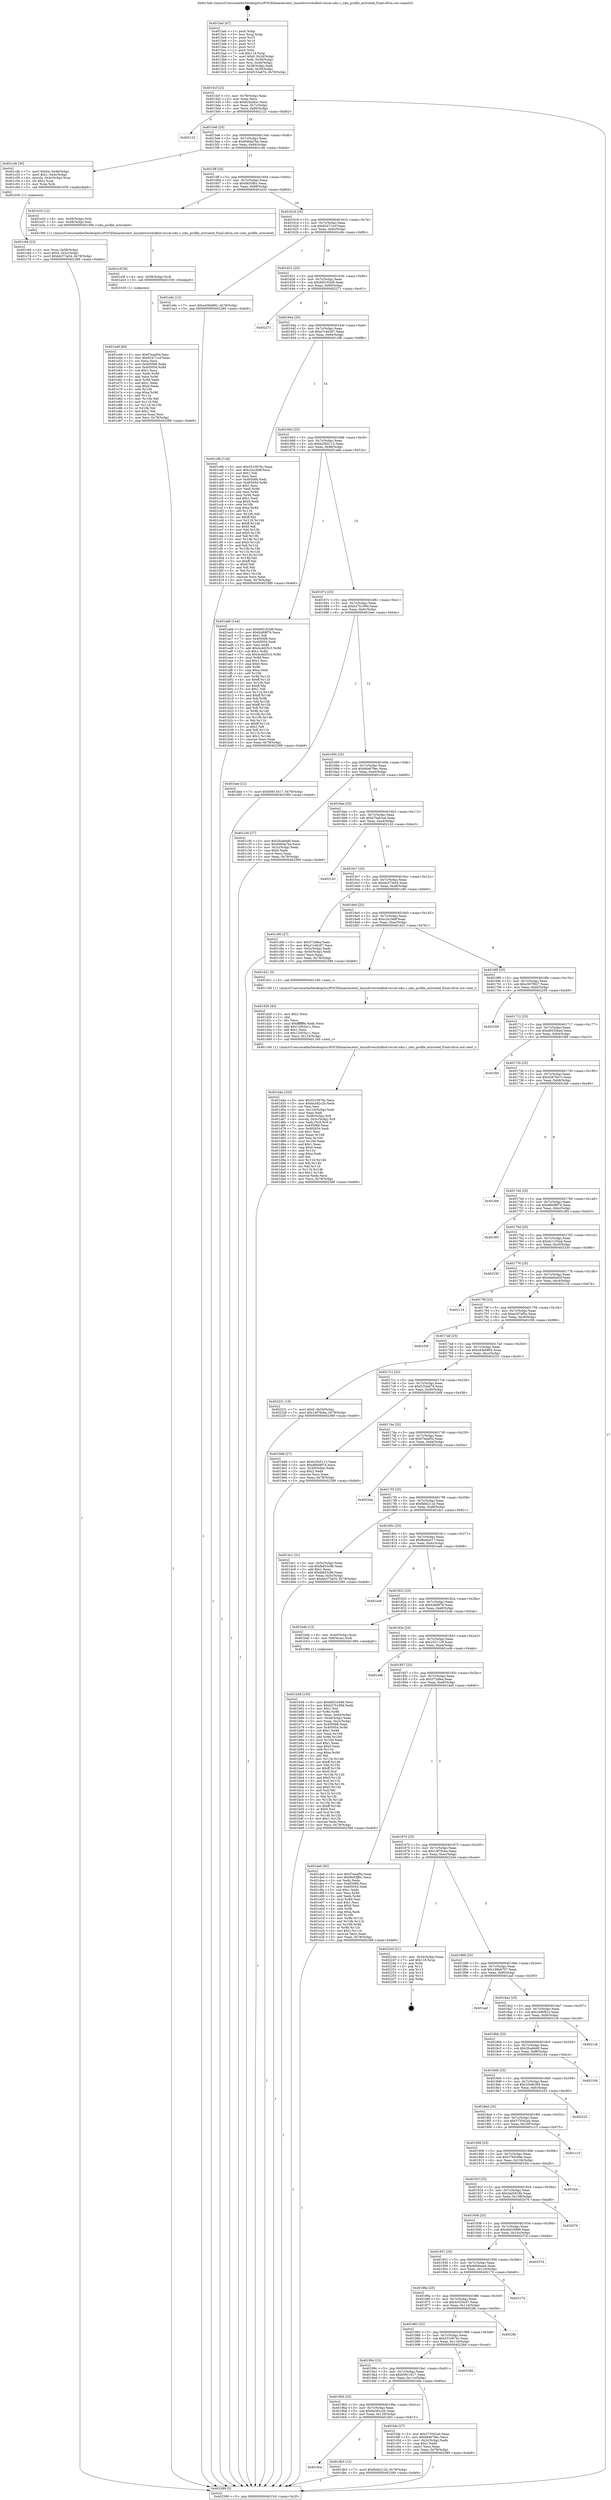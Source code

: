 digraph "0x4015a0" {
  label = "0x4015a0 (/mnt/c/Users/mathe/Desktop/tcc/POCII/binaries/extr_linuxdrivershidhid-roccat-isku.c_isku_profile_activated_Final-ollvm.out::main(0))"
  labelloc = "t"
  node[shape=record]

  Entry [label="",width=0.3,height=0.3,shape=circle,fillcolor=black,style=filled]
  "0x4015cf" [label="{
     0x4015cf [23]\l
     | [instrs]\l
     &nbsp;&nbsp;0x4015cf \<+3\>: mov -0x78(%rbp),%eax\l
     &nbsp;&nbsp;0x4015d2 \<+2\>: mov %eax,%ecx\l
     &nbsp;&nbsp;0x4015d4 \<+6\>: sub $0x81fa26ac,%ecx\l
     &nbsp;&nbsp;0x4015da \<+3\>: mov %eax,-0x7c(%rbp)\l
     &nbsp;&nbsp;0x4015dd \<+3\>: mov %ecx,-0x80(%rbp)\l
     &nbsp;&nbsp;0x4015e0 \<+6\>: je 0000000000402122 \<main+0xb82\>\l
  }"]
  "0x402122" [label="{
     0x402122\l
  }", style=dashed]
  "0x4015e6" [label="{
     0x4015e6 [25]\l
     | [instrs]\l
     &nbsp;&nbsp;0x4015e6 \<+5\>: jmp 00000000004015eb \<main+0x4b\>\l
     &nbsp;&nbsp;0x4015eb \<+3\>: mov -0x7c(%rbp),%eax\l
     &nbsp;&nbsp;0x4015ee \<+5\>: sub $0x846da7be,%eax\l
     &nbsp;&nbsp;0x4015f3 \<+6\>: mov %eax,-0x84(%rbp)\l
     &nbsp;&nbsp;0x4015f9 \<+6\>: je 0000000000401c4b \<main+0x6ab\>\l
  }"]
  Exit [label="",width=0.3,height=0.3,shape=circle,fillcolor=black,style=filled,peripheries=2]
  "0x401c4b" [label="{
     0x401c4b [30]\l
     | [instrs]\l
     &nbsp;&nbsp;0x401c4b \<+7\>: movl $0x64,-0x48(%rbp)\l
     &nbsp;&nbsp;0x401c52 \<+7\>: movl $0x1,-0x4c(%rbp)\l
     &nbsp;&nbsp;0x401c59 \<+4\>: movslq -0x4c(%rbp),%rax\l
     &nbsp;&nbsp;0x401c5d \<+4\>: shl $0x2,%rax\l
     &nbsp;&nbsp;0x401c61 \<+3\>: mov %rax,%rdi\l
     &nbsp;&nbsp;0x401c64 \<+5\>: call 0000000000401050 \<malloc@plt\>\l
     | [calls]\l
     &nbsp;&nbsp;0x401050 \{1\} (unknown)\l
  }"]
  "0x4015ff" [label="{
     0x4015ff [25]\l
     | [instrs]\l
     &nbsp;&nbsp;0x4015ff \<+5\>: jmp 0000000000401604 \<main+0x64\>\l
     &nbsp;&nbsp;0x401604 \<+3\>: mov -0x7c(%rbp),%eax\l
     &nbsp;&nbsp;0x401607 \<+5\>: sub $0x8b55ffcc,%eax\l
     &nbsp;&nbsp;0x40160c \<+6\>: mov %eax,-0x88(%rbp)\l
     &nbsp;&nbsp;0x401612 \<+6\>: je 0000000000401e33 \<main+0x893\>\l
  }"]
  "0x401e48" [label="{
     0x401e48 [84]\l
     | [instrs]\l
     &nbsp;&nbsp;0x401e48 \<+5\>: mov $0xf7eeaf54,%esi\l
     &nbsp;&nbsp;0x401e4d \<+5\>: mov $0x92471ccf,%eax\l
     &nbsp;&nbsp;0x401e52 \<+2\>: xor %ecx,%ecx\l
     &nbsp;&nbsp;0x401e54 \<+7\>: mov 0x405068,%edx\l
     &nbsp;&nbsp;0x401e5b \<+8\>: mov 0x405054,%r8d\l
     &nbsp;&nbsp;0x401e63 \<+3\>: sub $0x1,%ecx\l
     &nbsp;&nbsp;0x401e66 \<+3\>: mov %edx,%r9d\l
     &nbsp;&nbsp;0x401e69 \<+3\>: add %ecx,%r9d\l
     &nbsp;&nbsp;0x401e6c \<+4\>: imul %r9d,%edx\l
     &nbsp;&nbsp;0x401e70 \<+3\>: and $0x1,%edx\l
     &nbsp;&nbsp;0x401e73 \<+3\>: cmp $0x0,%edx\l
     &nbsp;&nbsp;0x401e76 \<+4\>: sete %r10b\l
     &nbsp;&nbsp;0x401e7a \<+4\>: cmp $0xa,%r8d\l
     &nbsp;&nbsp;0x401e7e \<+4\>: setl %r11b\l
     &nbsp;&nbsp;0x401e82 \<+3\>: mov %r10b,%bl\l
     &nbsp;&nbsp;0x401e85 \<+3\>: and %r11b,%bl\l
     &nbsp;&nbsp;0x401e88 \<+3\>: xor %r11b,%r10b\l
     &nbsp;&nbsp;0x401e8b \<+3\>: or %r10b,%bl\l
     &nbsp;&nbsp;0x401e8e \<+3\>: test $0x1,%bl\l
     &nbsp;&nbsp;0x401e91 \<+3\>: cmovne %eax,%esi\l
     &nbsp;&nbsp;0x401e94 \<+3\>: mov %esi,-0x78(%rbp)\l
     &nbsp;&nbsp;0x401e97 \<+5\>: jmp 0000000000402389 \<main+0xde9\>\l
  }"]
  "0x401e33" [label="{
     0x401e33 [12]\l
     | [instrs]\l
     &nbsp;&nbsp;0x401e33 \<+4\>: mov -0x58(%rbp),%rdi\l
     &nbsp;&nbsp;0x401e37 \<+3\>: mov -0x48(%rbp),%esi\l
     &nbsp;&nbsp;0x401e3a \<+5\>: call 0000000000401580 \<isku_profile_activated\>\l
     | [calls]\l
     &nbsp;&nbsp;0x401580 \{1\} (/mnt/c/Users/mathe/Desktop/tcc/POCII/binaries/extr_linuxdrivershidhid-roccat-isku.c_isku_profile_activated_Final-ollvm.out::isku_profile_activated)\l
  }"]
  "0x401618" [label="{
     0x401618 [25]\l
     | [instrs]\l
     &nbsp;&nbsp;0x401618 \<+5\>: jmp 000000000040161d \<main+0x7d\>\l
     &nbsp;&nbsp;0x40161d \<+3\>: mov -0x7c(%rbp),%eax\l
     &nbsp;&nbsp;0x401620 \<+5\>: sub $0x92471ccf,%eax\l
     &nbsp;&nbsp;0x401625 \<+6\>: mov %eax,-0x8c(%rbp)\l
     &nbsp;&nbsp;0x40162b \<+6\>: je 0000000000401e9c \<main+0x8fc\>\l
  }"]
  "0x401e3f" [label="{
     0x401e3f [9]\l
     | [instrs]\l
     &nbsp;&nbsp;0x401e3f \<+4\>: mov -0x58(%rbp),%rdi\l
     &nbsp;&nbsp;0x401e43 \<+5\>: call 0000000000401030 \<free@plt\>\l
     | [calls]\l
     &nbsp;&nbsp;0x401030 \{1\} (unknown)\l
  }"]
  "0x401e9c" [label="{
     0x401e9c [12]\l
     | [instrs]\l
     &nbsp;&nbsp;0x401e9c \<+7\>: movl $0xe43bb892,-0x78(%rbp)\l
     &nbsp;&nbsp;0x401ea3 \<+5\>: jmp 0000000000402389 \<main+0xde9\>\l
  }"]
  "0x401631" [label="{
     0x401631 [25]\l
     | [instrs]\l
     &nbsp;&nbsp;0x401631 \<+5\>: jmp 0000000000401636 \<main+0x96\>\l
     &nbsp;&nbsp;0x401636 \<+3\>: mov -0x7c(%rbp),%eax\l
     &nbsp;&nbsp;0x401639 \<+5\>: sub $0x9d5163d9,%eax\l
     &nbsp;&nbsp;0x40163e \<+6\>: mov %eax,-0x90(%rbp)\l
     &nbsp;&nbsp;0x401644 \<+6\>: je 0000000000402271 \<main+0xcd1\>\l
  }"]
  "0x4019ce" [label="{
     0x4019ce\l
  }", style=dashed]
  "0x402271" [label="{
     0x402271\l
  }", style=dashed]
  "0x40164a" [label="{
     0x40164a [25]\l
     | [instrs]\l
     &nbsp;&nbsp;0x40164a \<+5\>: jmp 000000000040164f \<main+0xaf\>\l
     &nbsp;&nbsp;0x40164f \<+3\>: mov -0x7c(%rbp),%eax\l
     &nbsp;&nbsp;0x401652 \<+5\>: sub $0xa7c46287,%eax\l
     &nbsp;&nbsp;0x401657 \<+6\>: mov %eax,-0x94(%rbp)\l
     &nbsp;&nbsp;0x40165d \<+6\>: je 0000000000401c9b \<main+0x6fb\>\l
  }"]
  "0x401db5" [label="{
     0x401db5 [12]\l
     | [instrs]\l
     &nbsp;&nbsp;0x401db5 \<+7\>: movl $0xfb4b212d,-0x78(%rbp)\l
     &nbsp;&nbsp;0x401dbc \<+5\>: jmp 0000000000402389 \<main+0xde9\>\l
  }"]
  "0x401c9b" [label="{
     0x401c9b [134]\l
     | [instrs]\l
     &nbsp;&nbsp;0x401c9b \<+5\>: mov $0x5310676c,%eax\l
     &nbsp;&nbsp;0x401ca0 \<+5\>: mov $0xc2a1fe9f,%ecx\l
     &nbsp;&nbsp;0x401ca5 \<+2\>: mov $0x1,%dl\l
     &nbsp;&nbsp;0x401ca7 \<+2\>: xor %esi,%esi\l
     &nbsp;&nbsp;0x401ca9 \<+7\>: mov 0x405068,%edi\l
     &nbsp;&nbsp;0x401cb0 \<+8\>: mov 0x405054,%r8d\l
     &nbsp;&nbsp;0x401cb8 \<+3\>: sub $0x1,%esi\l
     &nbsp;&nbsp;0x401cbb \<+3\>: mov %edi,%r9d\l
     &nbsp;&nbsp;0x401cbe \<+3\>: add %esi,%r9d\l
     &nbsp;&nbsp;0x401cc1 \<+4\>: imul %r9d,%edi\l
     &nbsp;&nbsp;0x401cc5 \<+3\>: and $0x1,%edi\l
     &nbsp;&nbsp;0x401cc8 \<+3\>: cmp $0x0,%edi\l
     &nbsp;&nbsp;0x401ccb \<+4\>: sete %r10b\l
     &nbsp;&nbsp;0x401ccf \<+4\>: cmp $0xa,%r8d\l
     &nbsp;&nbsp;0x401cd3 \<+4\>: setl %r11b\l
     &nbsp;&nbsp;0x401cd7 \<+3\>: mov %r10b,%bl\l
     &nbsp;&nbsp;0x401cda \<+3\>: xor $0xff,%bl\l
     &nbsp;&nbsp;0x401cdd \<+3\>: mov %r11b,%r14b\l
     &nbsp;&nbsp;0x401ce0 \<+4\>: xor $0xff,%r14b\l
     &nbsp;&nbsp;0x401ce4 \<+3\>: xor $0x0,%dl\l
     &nbsp;&nbsp;0x401ce7 \<+3\>: mov %bl,%r15b\l
     &nbsp;&nbsp;0x401cea \<+4\>: and $0x0,%r15b\l
     &nbsp;&nbsp;0x401cee \<+3\>: and %dl,%r10b\l
     &nbsp;&nbsp;0x401cf1 \<+3\>: mov %r14b,%r12b\l
     &nbsp;&nbsp;0x401cf4 \<+4\>: and $0x0,%r12b\l
     &nbsp;&nbsp;0x401cf8 \<+3\>: and %dl,%r11b\l
     &nbsp;&nbsp;0x401cfb \<+3\>: or %r10b,%r15b\l
     &nbsp;&nbsp;0x401cfe \<+3\>: or %r11b,%r12b\l
     &nbsp;&nbsp;0x401d01 \<+3\>: xor %r12b,%r15b\l
     &nbsp;&nbsp;0x401d04 \<+3\>: or %r14b,%bl\l
     &nbsp;&nbsp;0x401d07 \<+3\>: xor $0xff,%bl\l
     &nbsp;&nbsp;0x401d0a \<+3\>: or $0x0,%dl\l
     &nbsp;&nbsp;0x401d0d \<+2\>: and %dl,%bl\l
     &nbsp;&nbsp;0x401d0f \<+3\>: or %bl,%r15b\l
     &nbsp;&nbsp;0x401d12 \<+4\>: test $0x1,%r15b\l
     &nbsp;&nbsp;0x401d16 \<+3\>: cmovne %ecx,%eax\l
     &nbsp;&nbsp;0x401d19 \<+3\>: mov %eax,-0x78(%rbp)\l
     &nbsp;&nbsp;0x401d1c \<+5\>: jmp 0000000000402389 \<main+0xde9\>\l
  }"]
  "0x401663" [label="{
     0x401663 [25]\l
     | [instrs]\l
     &nbsp;&nbsp;0x401663 \<+5\>: jmp 0000000000401668 \<main+0xc8\>\l
     &nbsp;&nbsp;0x401668 \<+3\>: mov -0x7c(%rbp),%eax\l
     &nbsp;&nbsp;0x40166b \<+5\>: sub $0xb25b5113,%eax\l
     &nbsp;&nbsp;0x401670 \<+6\>: mov %eax,-0x98(%rbp)\l
     &nbsp;&nbsp;0x401676 \<+6\>: je 0000000000401abb \<main+0x51b\>\l
  }"]
  "0x401d4e" [label="{
     0x401d4e [103]\l
     | [instrs]\l
     &nbsp;&nbsp;0x401d4e \<+5\>: mov $0x5310676c,%ecx\l
     &nbsp;&nbsp;0x401d53 \<+5\>: mov $0x6a382c2b,%edx\l
     &nbsp;&nbsp;0x401d58 \<+2\>: xor %esi,%esi\l
     &nbsp;&nbsp;0x401d5a \<+6\>: mov -0x124(%rbp),%edi\l
     &nbsp;&nbsp;0x401d60 \<+3\>: imul %eax,%edi\l
     &nbsp;&nbsp;0x401d63 \<+4\>: mov -0x58(%rbp),%r8\l
     &nbsp;&nbsp;0x401d67 \<+4\>: movslq -0x5c(%rbp),%r9\l
     &nbsp;&nbsp;0x401d6b \<+4\>: mov %edi,(%r8,%r9,4)\l
     &nbsp;&nbsp;0x401d6f \<+7\>: mov 0x405068,%eax\l
     &nbsp;&nbsp;0x401d76 \<+7\>: mov 0x405054,%edi\l
     &nbsp;&nbsp;0x401d7d \<+3\>: sub $0x1,%esi\l
     &nbsp;&nbsp;0x401d80 \<+3\>: mov %eax,%r10d\l
     &nbsp;&nbsp;0x401d83 \<+3\>: add %esi,%r10d\l
     &nbsp;&nbsp;0x401d86 \<+4\>: imul %r10d,%eax\l
     &nbsp;&nbsp;0x401d8a \<+3\>: and $0x1,%eax\l
     &nbsp;&nbsp;0x401d8d \<+3\>: cmp $0x0,%eax\l
     &nbsp;&nbsp;0x401d90 \<+4\>: sete %r11b\l
     &nbsp;&nbsp;0x401d94 \<+3\>: cmp $0xa,%edi\l
     &nbsp;&nbsp;0x401d97 \<+3\>: setl %bl\l
     &nbsp;&nbsp;0x401d9a \<+3\>: mov %r11b,%r14b\l
     &nbsp;&nbsp;0x401d9d \<+3\>: and %bl,%r14b\l
     &nbsp;&nbsp;0x401da0 \<+3\>: xor %bl,%r11b\l
     &nbsp;&nbsp;0x401da3 \<+3\>: or %r11b,%r14b\l
     &nbsp;&nbsp;0x401da6 \<+4\>: test $0x1,%r14b\l
     &nbsp;&nbsp;0x401daa \<+3\>: cmovne %edx,%ecx\l
     &nbsp;&nbsp;0x401dad \<+3\>: mov %ecx,-0x78(%rbp)\l
     &nbsp;&nbsp;0x401db0 \<+5\>: jmp 0000000000402389 \<main+0xde9\>\l
  }"]
  "0x401abb" [label="{
     0x401abb [144]\l
     | [instrs]\l
     &nbsp;&nbsp;0x401abb \<+5\>: mov $0x9d5163d9,%eax\l
     &nbsp;&nbsp;0x401ac0 \<+5\>: mov $0xfcd68f76,%ecx\l
     &nbsp;&nbsp;0x401ac5 \<+2\>: mov $0x1,%dl\l
     &nbsp;&nbsp;0x401ac7 \<+7\>: mov 0x405068,%esi\l
     &nbsp;&nbsp;0x401ace \<+7\>: mov 0x405054,%edi\l
     &nbsp;&nbsp;0x401ad5 \<+3\>: mov %esi,%r8d\l
     &nbsp;&nbsp;0x401ad8 \<+7\>: add $0x4cdd25c3,%r8d\l
     &nbsp;&nbsp;0x401adf \<+4\>: sub $0x1,%r8d\l
     &nbsp;&nbsp;0x401ae3 \<+7\>: sub $0x4cdd25c3,%r8d\l
     &nbsp;&nbsp;0x401aea \<+4\>: imul %r8d,%esi\l
     &nbsp;&nbsp;0x401aee \<+3\>: and $0x1,%esi\l
     &nbsp;&nbsp;0x401af1 \<+3\>: cmp $0x0,%esi\l
     &nbsp;&nbsp;0x401af4 \<+4\>: sete %r9b\l
     &nbsp;&nbsp;0x401af8 \<+3\>: cmp $0xa,%edi\l
     &nbsp;&nbsp;0x401afb \<+4\>: setl %r10b\l
     &nbsp;&nbsp;0x401aff \<+3\>: mov %r9b,%r11b\l
     &nbsp;&nbsp;0x401b02 \<+4\>: xor $0xff,%r11b\l
     &nbsp;&nbsp;0x401b06 \<+3\>: mov %r10b,%bl\l
     &nbsp;&nbsp;0x401b09 \<+3\>: xor $0xff,%bl\l
     &nbsp;&nbsp;0x401b0c \<+3\>: xor $0x1,%dl\l
     &nbsp;&nbsp;0x401b0f \<+3\>: mov %r11b,%r14b\l
     &nbsp;&nbsp;0x401b12 \<+4\>: and $0xff,%r14b\l
     &nbsp;&nbsp;0x401b16 \<+3\>: and %dl,%r9b\l
     &nbsp;&nbsp;0x401b19 \<+3\>: mov %bl,%r15b\l
     &nbsp;&nbsp;0x401b1c \<+4\>: and $0xff,%r15b\l
     &nbsp;&nbsp;0x401b20 \<+3\>: and %dl,%r10b\l
     &nbsp;&nbsp;0x401b23 \<+3\>: or %r9b,%r14b\l
     &nbsp;&nbsp;0x401b26 \<+3\>: or %r10b,%r15b\l
     &nbsp;&nbsp;0x401b29 \<+3\>: xor %r15b,%r14b\l
     &nbsp;&nbsp;0x401b2c \<+3\>: or %bl,%r11b\l
     &nbsp;&nbsp;0x401b2f \<+4\>: xor $0xff,%r11b\l
     &nbsp;&nbsp;0x401b33 \<+3\>: or $0x1,%dl\l
     &nbsp;&nbsp;0x401b36 \<+3\>: and %dl,%r11b\l
     &nbsp;&nbsp;0x401b39 \<+3\>: or %r11b,%r14b\l
     &nbsp;&nbsp;0x401b3c \<+4\>: test $0x1,%r14b\l
     &nbsp;&nbsp;0x401b40 \<+3\>: cmovne %ecx,%eax\l
     &nbsp;&nbsp;0x401b43 \<+3\>: mov %eax,-0x78(%rbp)\l
     &nbsp;&nbsp;0x401b46 \<+5\>: jmp 0000000000402389 \<main+0xde9\>\l
  }"]
  "0x40167c" [label="{
     0x40167c [25]\l
     | [instrs]\l
     &nbsp;&nbsp;0x40167c \<+5\>: jmp 0000000000401681 \<main+0xe1\>\l
     &nbsp;&nbsp;0x401681 \<+3\>: mov -0x7c(%rbp),%eax\l
     &nbsp;&nbsp;0x401684 \<+5\>: sub $0xb27b199d,%eax\l
     &nbsp;&nbsp;0x401689 \<+6\>: mov %eax,-0x9c(%rbp)\l
     &nbsp;&nbsp;0x40168f \<+6\>: je 0000000000401bee \<main+0x64e\>\l
  }"]
  "0x401d26" [label="{
     0x401d26 [40]\l
     | [instrs]\l
     &nbsp;&nbsp;0x401d26 \<+5\>: mov $0x2,%ecx\l
     &nbsp;&nbsp;0x401d2b \<+1\>: cltd\l
     &nbsp;&nbsp;0x401d2c \<+2\>: idiv %ecx\l
     &nbsp;&nbsp;0x401d2e \<+6\>: imul $0xfffffffe,%edx,%ecx\l
     &nbsp;&nbsp;0x401d34 \<+6\>: add $0x12003a11,%ecx\l
     &nbsp;&nbsp;0x401d3a \<+3\>: add $0x1,%ecx\l
     &nbsp;&nbsp;0x401d3d \<+6\>: sub $0x12003a11,%ecx\l
     &nbsp;&nbsp;0x401d43 \<+6\>: mov %ecx,-0x124(%rbp)\l
     &nbsp;&nbsp;0x401d49 \<+5\>: call 0000000000401160 \<next_i\>\l
     | [calls]\l
     &nbsp;&nbsp;0x401160 \{1\} (/mnt/c/Users/mathe/Desktop/tcc/POCII/binaries/extr_linuxdrivershidhid-roccat-isku.c_isku_profile_activated_Final-ollvm.out::next_i)\l
  }"]
  "0x401bee" [label="{
     0x401bee [12]\l
     | [instrs]\l
     &nbsp;&nbsp;0x401bee \<+7\>: movl $0x65913417,-0x78(%rbp)\l
     &nbsp;&nbsp;0x401bf5 \<+5\>: jmp 0000000000402389 \<main+0xde9\>\l
  }"]
  "0x401695" [label="{
     0x401695 [25]\l
     | [instrs]\l
     &nbsp;&nbsp;0x401695 \<+5\>: jmp 000000000040169a \<main+0xfa\>\l
     &nbsp;&nbsp;0x40169a \<+3\>: mov -0x7c(%rbp),%eax\l
     &nbsp;&nbsp;0x40169d \<+5\>: sub $0xb6e679ec,%eax\l
     &nbsp;&nbsp;0x4016a2 \<+6\>: mov %eax,-0xa0(%rbp)\l
     &nbsp;&nbsp;0x4016a8 \<+6\>: je 0000000000401c30 \<main+0x690\>\l
  }"]
  "0x401c69" [label="{
     0x401c69 [23]\l
     | [instrs]\l
     &nbsp;&nbsp;0x401c69 \<+4\>: mov %rax,-0x58(%rbp)\l
     &nbsp;&nbsp;0x401c6d \<+7\>: movl $0x0,-0x5c(%rbp)\l
     &nbsp;&nbsp;0x401c74 \<+7\>: movl $0xbb373a54,-0x78(%rbp)\l
     &nbsp;&nbsp;0x401c7b \<+5\>: jmp 0000000000402389 \<main+0xde9\>\l
  }"]
  "0x401c30" [label="{
     0x401c30 [27]\l
     | [instrs]\l
     &nbsp;&nbsp;0x401c30 \<+5\>: mov $0x2fca6dd0,%eax\l
     &nbsp;&nbsp;0x401c35 \<+5\>: mov $0x846da7be,%ecx\l
     &nbsp;&nbsp;0x401c3a \<+3\>: mov -0x2c(%rbp),%edx\l
     &nbsp;&nbsp;0x401c3d \<+3\>: cmp $0x0,%edx\l
     &nbsp;&nbsp;0x401c40 \<+3\>: cmove %ecx,%eax\l
     &nbsp;&nbsp;0x401c43 \<+3\>: mov %eax,-0x78(%rbp)\l
     &nbsp;&nbsp;0x401c46 \<+5\>: jmp 0000000000402389 \<main+0xde9\>\l
  }"]
  "0x4016ae" [label="{
     0x4016ae [25]\l
     | [instrs]\l
     &nbsp;&nbsp;0x4016ae \<+5\>: jmp 00000000004016b3 \<main+0x113\>\l
     &nbsp;&nbsp;0x4016b3 \<+3\>: mov -0x7c(%rbp),%eax\l
     &nbsp;&nbsp;0x4016b6 \<+5\>: sub $0xb7bab1ae,%eax\l
     &nbsp;&nbsp;0x4016bb \<+6\>: mov %eax,-0xa4(%rbp)\l
     &nbsp;&nbsp;0x4016c1 \<+6\>: je 0000000000402143 \<main+0xba3\>\l
  }"]
  "0x4019b5" [label="{
     0x4019b5 [25]\l
     | [instrs]\l
     &nbsp;&nbsp;0x4019b5 \<+5\>: jmp 00000000004019ba \<main+0x41a\>\l
     &nbsp;&nbsp;0x4019ba \<+3\>: mov -0x7c(%rbp),%eax\l
     &nbsp;&nbsp;0x4019bd \<+5\>: sub $0x6a382c2b,%eax\l
     &nbsp;&nbsp;0x4019c2 \<+6\>: mov %eax,-0x120(%rbp)\l
     &nbsp;&nbsp;0x4019c8 \<+6\>: je 0000000000401db5 \<main+0x815\>\l
  }"]
  "0x402143" [label="{
     0x402143\l
  }", style=dashed]
  "0x4016c7" [label="{
     0x4016c7 [25]\l
     | [instrs]\l
     &nbsp;&nbsp;0x4016c7 \<+5\>: jmp 00000000004016cc \<main+0x12c\>\l
     &nbsp;&nbsp;0x4016cc \<+3\>: mov -0x7c(%rbp),%eax\l
     &nbsp;&nbsp;0x4016cf \<+5\>: sub $0xbb373a54,%eax\l
     &nbsp;&nbsp;0x4016d4 \<+6\>: mov %eax,-0xa8(%rbp)\l
     &nbsp;&nbsp;0x4016da \<+6\>: je 0000000000401c80 \<main+0x6e0\>\l
  }"]
  "0x401bfa" [label="{
     0x401bfa [27]\l
     | [instrs]\l
     &nbsp;&nbsp;0x401bfa \<+5\>: mov $0x373542ad,%eax\l
     &nbsp;&nbsp;0x401bff \<+5\>: mov $0xb6e679ec,%ecx\l
     &nbsp;&nbsp;0x401c04 \<+3\>: mov -0x2c(%rbp),%edx\l
     &nbsp;&nbsp;0x401c07 \<+3\>: cmp $0x1,%edx\l
     &nbsp;&nbsp;0x401c0a \<+3\>: cmovl %ecx,%eax\l
     &nbsp;&nbsp;0x401c0d \<+3\>: mov %eax,-0x78(%rbp)\l
     &nbsp;&nbsp;0x401c10 \<+5\>: jmp 0000000000402389 \<main+0xde9\>\l
  }"]
  "0x401c80" [label="{
     0x401c80 [27]\l
     | [instrs]\l
     &nbsp;&nbsp;0x401c80 \<+5\>: mov $0x572dfea,%eax\l
     &nbsp;&nbsp;0x401c85 \<+5\>: mov $0xa7c46287,%ecx\l
     &nbsp;&nbsp;0x401c8a \<+3\>: mov -0x5c(%rbp),%edx\l
     &nbsp;&nbsp;0x401c8d \<+3\>: cmp -0x4c(%rbp),%edx\l
     &nbsp;&nbsp;0x401c90 \<+3\>: cmovl %ecx,%eax\l
     &nbsp;&nbsp;0x401c93 \<+3\>: mov %eax,-0x78(%rbp)\l
     &nbsp;&nbsp;0x401c96 \<+5\>: jmp 0000000000402389 \<main+0xde9\>\l
  }"]
  "0x4016e0" [label="{
     0x4016e0 [25]\l
     | [instrs]\l
     &nbsp;&nbsp;0x4016e0 \<+5\>: jmp 00000000004016e5 \<main+0x145\>\l
     &nbsp;&nbsp;0x4016e5 \<+3\>: mov -0x7c(%rbp),%eax\l
     &nbsp;&nbsp;0x4016e8 \<+5\>: sub $0xc2a1fe9f,%eax\l
     &nbsp;&nbsp;0x4016ed \<+6\>: mov %eax,-0xac(%rbp)\l
     &nbsp;&nbsp;0x4016f3 \<+6\>: je 0000000000401d21 \<main+0x781\>\l
  }"]
  "0x40199c" [label="{
     0x40199c [25]\l
     | [instrs]\l
     &nbsp;&nbsp;0x40199c \<+5\>: jmp 00000000004019a1 \<main+0x401\>\l
     &nbsp;&nbsp;0x4019a1 \<+3\>: mov -0x7c(%rbp),%eax\l
     &nbsp;&nbsp;0x4019a4 \<+5\>: sub $0x65913417,%eax\l
     &nbsp;&nbsp;0x4019a9 \<+6\>: mov %eax,-0x11c(%rbp)\l
     &nbsp;&nbsp;0x4019af \<+6\>: je 0000000000401bfa \<main+0x65a\>\l
  }"]
  "0x401d21" [label="{
     0x401d21 [5]\l
     | [instrs]\l
     &nbsp;&nbsp;0x401d21 \<+5\>: call 0000000000401160 \<next_i\>\l
     | [calls]\l
     &nbsp;&nbsp;0x401160 \{1\} (/mnt/c/Users/mathe/Desktop/tcc/POCII/binaries/extr_linuxdrivershidhid-roccat-isku.c_isku_profile_activated_Final-ollvm.out::next_i)\l
  }"]
  "0x4016f9" [label="{
     0x4016f9 [25]\l
     | [instrs]\l
     &nbsp;&nbsp;0x4016f9 \<+5\>: jmp 00000000004016fe \<main+0x15e\>\l
     &nbsp;&nbsp;0x4016fe \<+3\>: mov -0x7c(%rbp),%eax\l
     &nbsp;&nbsp;0x401701 \<+5\>: sub $0xc507f627,%eax\l
     &nbsp;&nbsp;0x401706 \<+6\>: mov %eax,-0xb0(%rbp)\l
     &nbsp;&nbsp;0x40170c \<+6\>: je 0000000000402259 \<main+0xcb9\>\l
  }"]
  "0x40228d" [label="{
     0x40228d\l
  }", style=dashed]
  "0x402259" [label="{
     0x402259\l
  }", style=dashed]
  "0x401712" [label="{
     0x401712 [25]\l
     | [instrs]\l
     &nbsp;&nbsp;0x401712 \<+5\>: jmp 0000000000401717 \<main+0x177\>\l
     &nbsp;&nbsp;0x401717 \<+3\>: mov -0x7c(%rbp),%eax\l
     &nbsp;&nbsp;0x40171a \<+5\>: sub $0xd0535bed,%eax\l
     &nbsp;&nbsp;0x40171f \<+6\>: mov %eax,-0xb4(%rbp)\l
     &nbsp;&nbsp;0x401725 \<+6\>: je 0000000000401fbf \<main+0xa1f\>\l
  }"]
  "0x401983" [label="{
     0x401983 [25]\l
     | [instrs]\l
     &nbsp;&nbsp;0x401983 \<+5\>: jmp 0000000000401988 \<main+0x3e8\>\l
     &nbsp;&nbsp;0x401988 \<+3\>: mov -0x7c(%rbp),%eax\l
     &nbsp;&nbsp;0x40198b \<+5\>: sub $0x5310676c,%eax\l
     &nbsp;&nbsp;0x401990 \<+6\>: mov %eax,-0x118(%rbp)\l
     &nbsp;&nbsp;0x401996 \<+6\>: je 000000000040228d \<main+0xced\>\l
  }"]
  "0x401fbf" [label="{
     0x401fbf\l
  }", style=dashed]
  "0x40172b" [label="{
     0x40172b [25]\l
     | [instrs]\l
     &nbsp;&nbsp;0x40172b \<+5\>: jmp 0000000000401730 \<main+0x190\>\l
     &nbsp;&nbsp;0x401730 \<+3\>: mov -0x7c(%rbp),%eax\l
     &nbsp;&nbsp;0x401733 \<+5\>: sub $0xd2870e7c,%eax\l
     &nbsp;&nbsp;0x401738 \<+6\>: mov %eax,-0xb8(%rbp)\l
     &nbsp;&nbsp;0x40173e \<+6\>: je 0000000000401fe6 \<main+0xa46\>\l
  }"]
  "0x4022fb" [label="{
     0x4022fb\l
  }", style=dashed]
  "0x401fe6" [label="{
     0x401fe6\l
  }", style=dashed]
  "0x401744" [label="{
     0x401744 [25]\l
     | [instrs]\l
     &nbsp;&nbsp;0x401744 \<+5\>: jmp 0000000000401749 \<main+0x1a9\>\l
     &nbsp;&nbsp;0x401749 \<+3\>: mov -0x7c(%rbp),%eax\l
     &nbsp;&nbsp;0x40174c \<+5\>: sub $0xd66d8f74,%eax\l
     &nbsp;&nbsp;0x401751 \<+6\>: mov %eax,-0xbc(%rbp)\l
     &nbsp;&nbsp;0x401757 \<+6\>: je 00000000004019f3 \<main+0x453\>\l
  }"]
  "0x40196a" [label="{
     0x40196a [25]\l
     | [instrs]\l
     &nbsp;&nbsp;0x40196a \<+5\>: jmp 000000000040196f \<main+0x3cf\>\l
     &nbsp;&nbsp;0x40196f \<+3\>: mov -0x7c(%rbp),%eax\l
     &nbsp;&nbsp;0x401972 \<+5\>: sub $0x4c525c67,%eax\l
     &nbsp;&nbsp;0x401977 \<+6\>: mov %eax,-0x114(%rbp)\l
     &nbsp;&nbsp;0x40197d \<+6\>: je 00000000004022fb \<main+0xd5b\>\l
  }"]
  "0x4019f3" [label="{
     0x4019f3\l
  }", style=dashed]
  "0x40175d" [label="{
     0x40175d [25]\l
     | [instrs]\l
     &nbsp;&nbsp;0x40175d \<+5\>: jmp 0000000000401762 \<main+0x1c2\>\l
     &nbsp;&nbsp;0x401762 \<+3\>: mov -0x7c(%rbp),%eax\l
     &nbsp;&nbsp;0x401765 \<+5\>: sub $0xdc1155ad,%eax\l
     &nbsp;&nbsp;0x40176a \<+6\>: mov %eax,-0xc0(%rbp)\l
     &nbsp;&nbsp;0x401770 \<+6\>: je 0000000000402330 \<main+0xd90\>\l
  }"]
  "0x402170" [label="{
     0x402170\l
  }", style=dashed]
  "0x402330" [label="{
     0x402330\l
  }", style=dashed]
  "0x401776" [label="{
     0x401776 [25]\l
     | [instrs]\l
     &nbsp;&nbsp;0x401776 \<+5\>: jmp 000000000040177b \<main+0x1db\>\l
     &nbsp;&nbsp;0x40177b \<+3\>: mov -0x7c(%rbp),%eax\l
     &nbsp;&nbsp;0x40177e \<+5\>: sub $0xdde0ad2f,%eax\l
     &nbsp;&nbsp;0x401783 \<+6\>: mov %eax,-0xc4(%rbp)\l
     &nbsp;&nbsp;0x401789 \<+6\>: je 0000000000402116 \<main+0xb76\>\l
  }"]
  "0x401951" [label="{
     0x401951 [25]\l
     | [instrs]\l
     &nbsp;&nbsp;0x401951 \<+5\>: jmp 0000000000401956 \<main+0x3b6\>\l
     &nbsp;&nbsp;0x401956 \<+3\>: mov -0x7c(%rbp),%eax\l
     &nbsp;&nbsp;0x401959 \<+5\>: sub $0x4669eae4,%eax\l
     &nbsp;&nbsp;0x40195e \<+6\>: mov %eax,-0x110(%rbp)\l
     &nbsp;&nbsp;0x401964 \<+6\>: je 0000000000402170 \<main+0xbd0\>\l
  }"]
  "0x402116" [label="{
     0x402116\l
  }", style=dashed]
  "0x40178f" [label="{
     0x40178f [25]\l
     | [instrs]\l
     &nbsp;&nbsp;0x40178f \<+5\>: jmp 0000000000401794 \<main+0x1f4\>\l
     &nbsp;&nbsp;0x401794 \<+3\>: mov -0x7c(%rbp),%eax\l
     &nbsp;&nbsp;0x401797 \<+5\>: sub $0xe2d7af5e,%eax\l
     &nbsp;&nbsp;0x40179c \<+6\>: mov %eax,-0xc8(%rbp)\l
     &nbsp;&nbsp;0x4017a2 \<+6\>: je 0000000000401f38 \<main+0x998\>\l
  }"]
  "0x40237d" [label="{
     0x40237d\l
  }", style=dashed]
  "0x401f38" [label="{
     0x401f38\l
  }", style=dashed]
  "0x4017a8" [label="{
     0x4017a8 [25]\l
     | [instrs]\l
     &nbsp;&nbsp;0x4017a8 \<+5\>: jmp 00000000004017ad \<main+0x20d\>\l
     &nbsp;&nbsp;0x4017ad \<+3\>: mov -0x7c(%rbp),%eax\l
     &nbsp;&nbsp;0x4017b0 \<+5\>: sub $0xe43bb892,%eax\l
     &nbsp;&nbsp;0x4017b5 \<+6\>: mov %eax,-0xcc(%rbp)\l
     &nbsp;&nbsp;0x4017bb \<+6\>: je 0000000000402231 \<main+0xc91\>\l
  }"]
  "0x401938" [label="{
     0x401938 [25]\l
     | [instrs]\l
     &nbsp;&nbsp;0x401938 \<+5\>: jmp 000000000040193d \<main+0x39d\>\l
     &nbsp;&nbsp;0x40193d \<+3\>: mov -0x7c(%rbp),%eax\l
     &nbsp;&nbsp;0x401940 \<+5\>: sub $0x40d18969,%eax\l
     &nbsp;&nbsp;0x401945 \<+6\>: mov %eax,-0x10c(%rbp)\l
     &nbsp;&nbsp;0x40194b \<+6\>: je 000000000040237d \<main+0xddd\>\l
  }"]
  "0x402231" [label="{
     0x402231 [19]\l
     | [instrs]\l
     &nbsp;&nbsp;0x402231 \<+7\>: movl $0x0,-0x34(%rbp)\l
     &nbsp;&nbsp;0x402238 \<+7\>: movl $0x14f79cba,-0x78(%rbp)\l
     &nbsp;&nbsp;0x40223f \<+5\>: jmp 0000000000402389 \<main+0xde9\>\l
  }"]
  "0x4017c1" [label="{
     0x4017c1 [25]\l
     | [instrs]\l
     &nbsp;&nbsp;0x4017c1 \<+5\>: jmp 00000000004017c6 \<main+0x226\>\l
     &nbsp;&nbsp;0x4017c6 \<+3\>: mov -0x7c(%rbp),%eax\l
     &nbsp;&nbsp;0x4017c9 \<+5\>: sub $0xf153a674,%eax\l
     &nbsp;&nbsp;0x4017ce \<+6\>: mov %eax,-0xd0(%rbp)\l
     &nbsp;&nbsp;0x4017d4 \<+6\>: je 00000000004019d8 \<main+0x438\>\l
  }"]
  "0x402076" [label="{
     0x402076\l
  }", style=dashed]
  "0x4019d8" [label="{
     0x4019d8 [27]\l
     | [instrs]\l
     &nbsp;&nbsp;0x4019d8 \<+5\>: mov $0xb25b5113,%eax\l
     &nbsp;&nbsp;0x4019dd \<+5\>: mov $0xd66d8f74,%ecx\l
     &nbsp;&nbsp;0x4019e2 \<+3\>: mov -0x30(%rbp),%edx\l
     &nbsp;&nbsp;0x4019e5 \<+3\>: cmp $0x2,%edx\l
     &nbsp;&nbsp;0x4019e8 \<+3\>: cmovne %ecx,%eax\l
     &nbsp;&nbsp;0x4019eb \<+3\>: mov %eax,-0x78(%rbp)\l
     &nbsp;&nbsp;0x4019ee \<+5\>: jmp 0000000000402389 \<main+0xde9\>\l
  }"]
  "0x4017da" [label="{
     0x4017da [25]\l
     | [instrs]\l
     &nbsp;&nbsp;0x4017da \<+5\>: jmp 00000000004017df \<main+0x23f\>\l
     &nbsp;&nbsp;0x4017df \<+3\>: mov -0x7c(%rbp),%eax\l
     &nbsp;&nbsp;0x4017e2 \<+5\>: sub $0xf7eeaf54,%eax\l
     &nbsp;&nbsp;0x4017e7 \<+6\>: mov %eax,-0xd4(%rbp)\l
     &nbsp;&nbsp;0x4017ed \<+6\>: je 00000000004022da \<main+0xd3a\>\l
  }"]
  "0x402389" [label="{
     0x402389 [5]\l
     | [instrs]\l
     &nbsp;&nbsp;0x402389 \<+5\>: jmp 00000000004015cf \<main+0x2f\>\l
  }"]
  "0x4015a0" [label="{
     0x4015a0 [47]\l
     | [instrs]\l
     &nbsp;&nbsp;0x4015a0 \<+1\>: push %rbp\l
     &nbsp;&nbsp;0x4015a1 \<+3\>: mov %rsp,%rbp\l
     &nbsp;&nbsp;0x4015a4 \<+2\>: push %r15\l
     &nbsp;&nbsp;0x4015a6 \<+2\>: push %r14\l
     &nbsp;&nbsp;0x4015a8 \<+2\>: push %r13\l
     &nbsp;&nbsp;0x4015aa \<+2\>: push %r12\l
     &nbsp;&nbsp;0x4015ac \<+1\>: push %rbx\l
     &nbsp;&nbsp;0x4015ad \<+7\>: sub $0x118,%rsp\l
     &nbsp;&nbsp;0x4015b4 \<+7\>: movl $0x0,-0x34(%rbp)\l
     &nbsp;&nbsp;0x4015bb \<+3\>: mov %edi,-0x38(%rbp)\l
     &nbsp;&nbsp;0x4015be \<+4\>: mov %rsi,-0x40(%rbp)\l
     &nbsp;&nbsp;0x4015c2 \<+3\>: mov -0x38(%rbp),%edi\l
     &nbsp;&nbsp;0x4015c5 \<+3\>: mov %edi,-0x30(%rbp)\l
     &nbsp;&nbsp;0x4015c8 \<+7\>: movl $0xf153a674,-0x78(%rbp)\l
  }"]
  "0x40191f" [label="{
     0x40191f [25]\l
     | [instrs]\l
     &nbsp;&nbsp;0x40191f \<+5\>: jmp 0000000000401924 \<main+0x384\>\l
     &nbsp;&nbsp;0x401924 \<+3\>: mov -0x7c(%rbp),%eax\l
     &nbsp;&nbsp;0x401927 \<+5\>: sub $0x3ed2818b,%eax\l
     &nbsp;&nbsp;0x40192c \<+6\>: mov %eax,-0x108(%rbp)\l
     &nbsp;&nbsp;0x401932 \<+6\>: je 0000000000402076 \<main+0xad6\>\l
  }"]
  "0x4022da" [label="{
     0x4022da\l
  }", style=dashed]
  "0x4017f3" [label="{
     0x4017f3 [25]\l
     | [instrs]\l
     &nbsp;&nbsp;0x4017f3 \<+5\>: jmp 00000000004017f8 \<main+0x258\>\l
     &nbsp;&nbsp;0x4017f8 \<+3\>: mov -0x7c(%rbp),%eax\l
     &nbsp;&nbsp;0x4017fb \<+5\>: sub $0xfb4b212d,%eax\l
     &nbsp;&nbsp;0x401800 \<+6\>: mov %eax,-0xd8(%rbp)\l
     &nbsp;&nbsp;0x401806 \<+6\>: je 0000000000401dc1 \<main+0x821\>\l
  }"]
  "0x401fcb" [label="{
     0x401fcb\l
  }", style=dashed]
  "0x401dc1" [label="{
     0x401dc1 [31]\l
     | [instrs]\l
     &nbsp;&nbsp;0x401dc1 \<+3\>: mov -0x5c(%rbp),%eax\l
     &nbsp;&nbsp;0x401dc4 \<+5\>: sub $0xfa853c9b,%eax\l
     &nbsp;&nbsp;0x401dc9 \<+3\>: add $0x1,%eax\l
     &nbsp;&nbsp;0x401dcc \<+5\>: add $0xfa853c9b,%eax\l
     &nbsp;&nbsp;0x401dd1 \<+3\>: mov %eax,-0x5c(%rbp)\l
     &nbsp;&nbsp;0x401dd4 \<+7\>: movl $0xbb373a54,-0x78(%rbp)\l
     &nbsp;&nbsp;0x401ddb \<+5\>: jmp 0000000000402389 \<main+0xde9\>\l
  }"]
  "0x40180c" [label="{
     0x40180c [25]\l
     | [instrs]\l
     &nbsp;&nbsp;0x40180c \<+5\>: jmp 0000000000401811 \<main+0x271\>\l
     &nbsp;&nbsp;0x401811 \<+3\>: mov -0x7c(%rbp),%eax\l
     &nbsp;&nbsp;0x401814 \<+5\>: sub $0xfbe4a517,%eax\l
     &nbsp;&nbsp;0x401819 \<+6\>: mov %eax,-0xdc(%rbp)\l
     &nbsp;&nbsp;0x40181f \<+6\>: je 0000000000401ea8 \<main+0x908\>\l
  }"]
  "0x401906" [label="{
     0x401906 [25]\l
     | [instrs]\l
     &nbsp;&nbsp;0x401906 \<+5\>: jmp 000000000040190b \<main+0x36b\>\l
     &nbsp;&nbsp;0x40190b \<+3\>: mov -0x7c(%rbp),%eax\l
     &nbsp;&nbsp;0x40190e \<+5\>: sub $0x3760c80e,%eax\l
     &nbsp;&nbsp;0x401913 \<+6\>: mov %eax,-0x104(%rbp)\l
     &nbsp;&nbsp;0x401919 \<+6\>: je 0000000000401fcb \<main+0xa2b\>\l
  }"]
  "0x401ea8" [label="{
     0x401ea8\l
  }", style=dashed]
  "0x401825" [label="{
     0x401825 [25]\l
     | [instrs]\l
     &nbsp;&nbsp;0x401825 \<+5\>: jmp 000000000040182a \<main+0x28a\>\l
     &nbsp;&nbsp;0x40182a \<+3\>: mov -0x7c(%rbp),%eax\l
     &nbsp;&nbsp;0x40182d \<+5\>: sub $0xfcd68f76,%eax\l
     &nbsp;&nbsp;0x401832 \<+6\>: mov %eax,-0xe0(%rbp)\l
     &nbsp;&nbsp;0x401838 \<+6\>: je 0000000000401b4b \<main+0x5ab\>\l
  }"]
  "0x401c15" [label="{
     0x401c15\l
  }", style=dashed]
  "0x401b4b" [label="{
     0x401b4b [13]\l
     | [instrs]\l
     &nbsp;&nbsp;0x401b4b \<+4\>: mov -0x40(%rbp),%rax\l
     &nbsp;&nbsp;0x401b4f \<+4\>: mov 0x8(%rax),%rdi\l
     &nbsp;&nbsp;0x401b53 \<+5\>: call 0000000000401060 \<atoi@plt\>\l
     | [calls]\l
     &nbsp;&nbsp;0x401060 \{1\} (unknown)\l
  }"]
  "0x40183e" [label="{
     0x40183e [25]\l
     | [instrs]\l
     &nbsp;&nbsp;0x40183e \<+5\>: jmp 0000000000401843 \<main+0x2a3\>\l
     &nbsp;&nbsp;0x401843 \<+3\>: mov -0x7c(%rbp),%eax\l
     &nbsp;&nbsp;0x401846 \<+5\>: sub $0x1021129,%eax\l
     &nbsp;&nbsp;0x40184b \<+6\>: mov %eax,-0xe4(%rbp)\l
     &nbsp;&nbsp;0x401851 \<+6\>: je 0000000000401a4b \<main+0x4ab\>\l
  }"]
  "0x401b58" [label="{
     0x401b58 [150]\l
     | [instrs]\l
     &nbsp;&nbsp;0x401b58 \<+5\>: mov $0x9d5163d9,%ecx\l
     &nbsp;&nbsp;0x401b5d \<+5\>: mov $0xb27b199d,%edx\l
     &nbsp;&nbsp;0x401b62 \<+3\>: mov $0x1,%sil\l
     &nbsp;&nbsp;0x401b65 \<+3\>: xor %r8d,%r8d\l
     &nbsp;&nbsp;0x401b68 \<+3\>: mov %eax,-0x44(%rbp)\l
     &nbsp;&nbsp;0x401b6b \<+3\>: mov -0x44(%rbp),%eax\l
     &nbsp;&nbsp;0x401b6e \<+3\>: mov %eax,-0x2c(%rbp)\l
     &nbsp;&nbsp;0x401b71 \<+7\>: mov 0x405068,%eax\l
     &nbsp;&nbsp;0x401b78 \<+8\>: mov 0x405054,%r9d\l
     &nbsp;&nbsp;0x401b80 \<+4\>: sub $0x1,%r8d\l
     &nbsp;&nbsp;0x401b84 \<+3\>: mov %eax,%r10d\l
     &nbsp;&nbsp;0x401b87 \<+3\>: add %r8d,%r10d\l
     &nbsp;&nbsp;0x401b8a \<+4\>: imul %r10d,%eax\l
     &nbsp;&nbsp;0x401b8e \<+3\>: and $0x1,%eax\l
     &nbsp;&nbsp;0x401b91 \<+3\>: cmp $0x0,%eax\l
     &nbsp;&nbsp;0x401b94 \<+4\>: sete %r11b\l
     &nbsp;&nbsp;0x401b98 \<+4\>: cmp $0xa,%r9d\l
     &nbsp;&nbsp;0x401b9c \<+3\>: setl %bl\l
     &nbsp;&nbsp;0x401b9f \<+3\>: mov %r11b,%r14b\l
     &nbsp;&nbsp;0x401ba2 \<+4\>: xor $0xff,%r14b\l
     &nbsp;&nbsp;0x401ba6 \<+3\>: mov %bl,%r15b\l
     &nbsp;&nbsp;0x401ba9 \<+4\>: xor $0xff,%r15b\l
     &nbsp;&nbsp;0x401bad \<+4\>: xor $0x0,%sil\l
     &nbsp;&nbsp;0x401bb1 \<+3\>: mov %r14b,%r12b\l
     &nbsp;&nbsp;0x401bb4 \<+4\>: and $0x0,%r12b\l
     &nbsp;&nbsp;0x401bb8 \<+3\>: and %sil,%r11b\l
     &nbsp;&nbsp;0x401bbb \<+3\>: mov %r15b,%r13b\l
     &nbsp;&nbsp;0x401bbe \<+4\>: and $0x0,%r13b\l
     &nbsp;&nbsp;0x401bc2 \<+3\>: and %sil,%bl\l
     &nbsp;&nbsp;0x401bc5 \<+3\>: or %r11b,%r12b\l
     &nbsp;&nbsp;0x401bc8 \<+3\>: or %bl,%r13b\l
     &nbsp;&nbsp;0x401bcb \<+3\>: xor %r13b,%r12b\l
     &nbsp;&nbsp;0x401bce \<+3\>: or %r15b,%r14b\l
     &nbsp;&nbsp;0x401bd1 \<+4\>: xor $0xff,%r14b\l
     &nbsp;&nbsp;0x401bd5 \<+4\>: or $0x0,%sil\l
     &nbsp;&nbsp;0x401bd9 \<+3\>: and %sil,%r14b\l
     &nbsp;&nbsp;0x401bdc \<+3\>: or %r14b,%r12b\l
     &nbsp;&nbsp;0x401bdf \<+4\>: test $0x1,%r12b\l
     &nbsp;&nbsp;0x401be3 \<+3\>: cmovne %edx,%ecx\l
     &nbsp;&nbsp;0x401be6 \<+3\>: mov %ecx,-0x78(%rbp)\l
     &nbsp;&nbsp;0x401be9 \<+5\>: jmp 0000000000402389 \<main+0xde9\>\l
  }"]
  "0x4018ed" [label="{
     0x4018ed [25]\l
     | [instrs]\l
     &nbsp;&nbsp;0x4018ed \<+5\>: jmp 00000000004018f2 \<main+0x352\>\l
     &nbsp;&nbsp;0x4018f2 \<+3\>: mov -0x7c(%rbp),%eax\l
     &nbsp;&nbsp;0x4018f5 \<+5\>: sub $0x373542ad,%eax\l
     &nbsp;&nbsp;0x4018fa \<+6\>: mov %eax,-0x100(%rbp)\l
     &nbsp;&nbsp;0x401900 \<+6\>: je 0000000000401c15 \<main+0x675\>\l
  }"]
  "0x401a4b" [label="{
     0x401a4b\l
  }", style=dashed]
  "0x401857" [label="{
     0x401857 [25]\l
     | [instrs]\l
     &nbsp;&nbsp;0x401857 \<+5\>: jmp 000000000040185c \<main+0x2bc\>\l
     &nbsp;&nbsp;0x40185c \<+3\>: mov -0x7c(%rbp),%eax\l
     &nbsp;&nbsp;0x40185f \<+5\>: sub $0x572dfea,%eax\l
     &nbsp;&nbsp;0x401864 \<+6\>: mov %eax,-0xe8(%rbp)\l
     &nbsp;&nbsp;0x40186a \<+6\>: je 0000000000401de0 \<main+0x840\>\l
  }"]
  "0x402225" [label="{
     0x402225\l
  }", style=dashed]
  "0x401de0" [label="{
     0x401de0 [83]\l
     | [instrs]\l
     &nbsp;&nbsp;0x401de0 \<+5\>: mov $0xf7eeaf54,%eax\l
     &nbsp;&nbsp;0x401de5 \<+5\>: mov $0x8b55ffcc,%ecx\l
     &nbsp;&nbsp;0x401dea \<+2\>: xor %edx,%edx\l
     &nbsp;&nbsp;0x401dec \<+7\>: mov 0x405068,%esi\l
     &nbsp;&nbsp;0x401df3 \<+7\>: mov 0x405054,%edi\l
     &nbsp;&nbsp;0x401dfa \<+3\>: sub $0x1,%edx\l
     &nbsp;&nbsp;0x401dfd \<+3\>: mov %esi,%r8d\l
     &nbsp;&nbsp;0x401e00 \<+3\>: add %edx,%r8d\l
     &nbsp;&nbsp;0x401e03 \<+4\>: imul %r8d,%esi\l
     &nbsp;&nbsp;0x401e07 \<+3\>: and $0x1,%esi\l
     &nbsp;&nbsp;0x401e0a \<+3\>: cmp $0x0,%esi\l
     &nbsp;&nbsp;0x401e0d \<+4\>: sete %r9b\l
     &nbsp;&nbsp;0x401e11 \<+3\>: cmp $0xa,%edi\l
     &nbsp;&nbsp;0x401e14 \<+4\>: setl %r10b\l
     &nbsp;&nbsp;0x401e18 \<+3\>: mov %r9b,%r11b\l
     &nbsp;&nbsp;0x401e1b \<+3\>: and %r10b,%r11b\l
     &nbsp;&nbsp;0x401e1e \<+3\>: xor %r10b,%r9b\l
     &nbsp;&nbsp;0x401e21 \<+3\>: or %r9b,%r11b\l
     &nbsp;&nbsp;0x401e24 \<+4\>: test $0x1,%r11b\l
     &nbsp;&nbsp;0x401e28 \<+3\>: cmovne %ecx,%eax\l
     &nbsp;&nbsp;0x401e2b \<+3\>: mov %eax,-0x78(%rbp)\l
     &nbsp;&nbsp;0x401e2e \<+5\>: jmp 0000000000402389 \<main+0xde9\>\l
  }"]
  "0x401870" [label="{
     0x401870 [25]\l
     | [instrs]\l
     &nbsp;&nbsp;0x401870 \<+5\>: jmp 0000000000401875 \<main+0x2d5\>\l
     &nbsp;&nbsp;0x401875 \<+3\>: mov -0x7c(%rbp),%eax\l
     &nbsp;&nbsp;0x401878 \<+5\>: sub $0x14f79cba,%eax\l
     &nbsp;&nbsp;0x40187d \<+6\>: mov %eax,-0xec(%rbp)\l
     &nbsp;&nbsp;0x401883 \<+6\>: je 0000000000402244 \<main+0xca4\>\l
  }"]
  "0x4018d4" [label="{
     0x4018d4 [25]\l
     | [instrs]\l
     &nbsp;&nbsp;0x4018d4 \<+5\>: jmp 00000000004018d9 \<main+0x339\>\l
     &nbsp;&nbsp;0x4018d9 \<+3\>: mov -0x7c(%rbp),%eax\l
     &nbsp;&nbsp;0x4018dc \<+5\>: sub $0x3294b365,%eax\l
     &nbsp;&nbsp;0x4018e1 \<+6\>: mov %eax,-0xfc(%rbp)\l
     &nbsp;&nbsp;0x4018e7 \<+6\>: je 0000000000402225 \<main+0xc85\>\l
  }"]
  "0x402244" [label="{
     0x402244 [21]\l
     | [instrs]\l
     &nbsp;&nbsp;0x402244 \<+3\>: mov -0x34(%rbp),%eax\l
     &nbsp;&nbsp;0x402247 \<+7\>: add $0x118,%rsp\l
     &nbsp;&nbsp;0x40224e \<+1\>: pop %rbx\l
     &nbsp;&nbsp;0x40224f \<+2\>: pop %r12\l
     &nbsp;&nbsp;0x402251 \<+2\>: pop %r13\l
     &nbsp;&nbsp;0x402253 \<+2\>: pop %r14\l
     &nbsp;&nbsp;0x402255 \<+2\>: pop %r15\l
     &nbsp;&nbsp;0x402257 \<+1\>: pop %rbp\l
     &nbsp;&nbsp;0x402258 \<+1\>: ret\l
  }"]
  "0x401889" [label="{
     0x401889 [25]\l
     | [instrs]\l
     &nbsp;&nbsp;0x401889 \<+5\>: jmp 000000000040188e \<main+0x2ee\>\l
     &nbsp;&nbsp;0x40188e \<+3\>: mov -0x7c(%rbp),%eax\l
     &nbsp;&nbsp;0x401891 \<+5\>: sub $0x199eb707,%eax\l
     &nbsp;&nbsp;0x401896 \<+6\>: mov %eax,-0xf0(%rbp)\l
     &nbsp;&nbsp;0x40189c \<+6\>: je 0000000000401aaf \<main+0x50f\>\l
  }"]
  "0x402164" [label="{
     0x402164\l
  }", style=dashed]
  "0x401aaf" [label="{
     0x401aaf\l
  }", style=dashed]
  "0x4018a2" [label="{
     0x4018a2 [25]\l
     | [instrs]\l
     &nbsp;&nbsp;0x4018a2 \<+5\>: jmp 00000000004018a7 \<main+0x307\>\l
     &nbsp;&nbsp;0x4018a7 \<+3\>: mov -0x7c(%rbp),%eax\l
     &nbsp;&nbsp;0x4018aa \<+5\>: sub $0x24f6f81e,%eax\l
     &nbsp;&nbsp;0x4018af \<+6\>: mov %eax,-0xf4(%rbp)\l
     &nbsp;&nbsp;0x4018b5 \<+6\>: je 00000000004021c8 \<main+0xc28\>\l
  }"]
  "0x4018bb" [label="{
     0x4018bb [25]\l
     | [instrs]\l
     &nbsp;&nbsp;0x4018bb \<+5\>: jmp 00000000004018c0 \<main+0x320\>\l
     &nbsp;&nbsp;0x4018c0 \<+3\>: mov -0x7c(%rbp),%eax\l
     &nbsp;&nbsp;0x4018c3 \<+5\>: sub $0x2fca6dd0,%eax\l
     &nbsp;&nbsp;0x4018c8 \<+6\>: mov %eax,-0xf8(%rbp)\l
     &nbsp;&nbsp;0x4018ce \<+6\>: je 0000000000402164 \<main+0xbc4\>\l
  }"]
  "0x4021c8" [label="{
     0x4021c8\l
  }", style=dashed]
  Entry -> "0x4015a0" [label=" 1"]
  "0x4015cf" -> "0x402122" [label=" 0"]
  "0x4015cf" -> "0x4015e6" [label=" 18"]
  "0x402244" -> Exit [label=" 1"]
  "0x4015e6" -> "0x401c4b" [label=" 1"]
  "0x4015e6" -> "0x4015ff" [label=" 17"]
  "0x402231" -> "0x402389" [label=" 1"]
  "0x4015ff" -> "0x401e33" [label=" 1"]
  "0x4015ff" -> "0x401618" [label=" 16"]
  "0x401e9c" -> "0x402389" [label=" 1"]
  "0x401618" -> "0x401e9c" [label=" 1"]
  "0x401618" -> "0x401631" [label=" 15"]
  "0x401e48" -> "0x402389" [label=" 1"]
  "0x401631" -> "0x402271" [label=" 0"]
  "0x401631" -> "0x40164a" [label=" 15"]
  "0x401e3f" -> "0x401e48" [label=" 1"]
  "0x40164a" -> "0x401c9b" [label=" 1"]
  "0x40164a" -> "0x401663" [label=" 14"]
  "0x401e33" -> "0x401e3f" [label=" 1"]
  "0x401663" -> "0x401abb" [label=" 1"]
  "0x401663" -> "0x40167c" [label=" 13"]
  "0x401dc1" -> "0x402389" [label=" 1"]
  "0x40167c" -> "0x401bee" [label=" 1"]
  "0x40167c" -> "0x401695" [label=" 12"]
  "0x401db5" -> "0x402389" [label=" 1"]
  "0x401695" -> "0x401c30" [label=" 1"]
  "0x401695" -> "0x4016ae" [label=" 11"]
  "0x4019b5" -> "0x4019ce" [label=" 0"]
  "0x4016ae" -> "0x402143" [label=" 0"]
  "0x4016ae" -> "0x4016c7" [label=" 11"]
  "0x4019b5" -> "0x401db5" [label=" 1"]
  "0x4016c7" -> "0x401c80" [label=" 2"]
  "0x4016c7" -> "0x4016e0" [label=" 9"]
  "0x401de0" -> "0x402389" [label=" 1"]
  "0x4016e0" -> "0x401d21" [label=" 1"]
  "0x4016e0" -> "0x4016f9" [label=" 8"]
  "0x401d26" -> "0x401d4e" [label=" 1"]
  "0x4016f9" -> "0x402259" [label=" 0"]
  "0x4016f9" -> "0x401712" [label=" 8"]
  "0x401d21" -> "0x401d26" [label=" 1"]
  "0x401712" -> "0x401fbf" [label=" 0"]
  "0x401712" -> "0x40172b" [label=" 8"]
  "0x401c80" -> "0x402389" [label=" 2"]
  "0x40172b" -> "0x401fe6" [label=" 0"]
  "0x40172b" -> "0x401744" [label=" 8"]
  "0x401c69" -> "0x402389" [label=" 1"]
  "0x401744" -> "0x4019f3" [label=" 0"]
  "0x401744" -> "0x40175d" [label=" 8"]
  "0x401c30" -> "0x402389" [label=" 1"]
  "0x40175d" -> "0x402330" [label=" 0"]
  "0x40175d" -> "0x401776" [label=" 8"]
  "0x401bfa" -> "0x402389" [label=" 1"]
  "0x401776" -> "0x402116" [label=" 0"]
  "0x401776" -> "0x40178f" [label=" 8"]
  "0x40199c" -> "0x401bfa" [label=" 1"]
  "0x40178f" -> "0x401f38" [label=" 0"]
  "0x40178f" -> "0x4017a8" [label=" 8"]
  "0x401d4e" -> "0x402389" [label=" 1"]
  "0x4017a8" -> "0x402231" [label=" 1"]
  "0x4017a8" -> "0x4017c1" [label=" 7"]
  "0x401983" -> "0x40228d" [label=" 0"]
  "0x4017c1" -> "0x4019d8" [label=" 1"]
  "0x4017c1" -> "0x4017da" [label=" 6"]
  "0x4019d8" -> "0x402389" [label=" 1"]
  "0x4015a0" -> "0x4015cf" [label=" 1"]
  "0x402389" -> "0x4015cf" [label=" 17"]
  "0x401abb" -> "0x402389" [label=" 1"]
  "0x401c9b" -> "0x402389" [label=" 1"]
  "0x4017da" -> "0x4022da" [label=" 0"]
  "0x4017da" -> "0x4017f3" [label=" 6"]
  "0x40196a" -> "0x4022fb" [label=" 0"]
  "0x4017f3" -> "0x401dc1" [label=" 1"]
  "0x4017f3" -> "0x40180c" [label=" 5"]
  "0x401c4b" -> "0x401c69" [label=" 1"]
  "0x40180c" -> "0x401ea8" [label=" 0"]
  "0x40180c" -> "0x401825" [label=" 5"]
  "0x401951" -> "0x402170" [label=" 0"]
  "0x401825" -> "0x401b4b" [label=" 1"]
  "0x401825" -> "0x40183e" [label=" 4"]
  "0x401b4b" -> "0x401b58" [label=" 1"]
  "0x401b58" -> "0x402389" [label=" 1"]
  "0x401bee" -> "0x402389" [label=" 1"]
  "0x40199c" -> "0x4019b5" [label=" 1"]
  "0x40183e" -> "0x401a4b" [label=" 0"]
  "0x40183e" -> "0x401857" [label=" 4"]
  "0x401938" -> "0x40237d" [label=" 0"]
  "0x401857" -> "0x401de0" [label=" 1"]
  "0x401857" -> "0x401870" [label=" 3"]
  "0x401983" -> "0x40199c" [label=" 2"]
  "0x401870" -> "0x402244" [label=" 1"]
  "0x401870" -> "0x401889" [label=" 2"]
  "0x40191f" -> "0x402076" [label=" 0"]
  "0x401889" -> "0x401aaf" [label=" 0"]
  "0x401889" -> "0x4018a2" [label=" 2"]
  "0x40196a" -> "0x401983" [label=" 2"]
  "0x4018a2" -> "0x4021c8" [label=" 0"]
  "0x4018a2" -> "0x4018bb" [label=" 2"]
  "0x401906" -> "0x40191f" [label=" 2"]
  "0x4018bb" -> "0x402164" [label=" 0"]
  "0x4018bb" -> "0x4018d4" [label=" 2"]
  "0x40191f" -> "0x401938" [label=" 2"]
  "0x4018d4" -> "0x402225" [label=" 0"]
  "0x4018d4" -> "0x4018ed" [label=" 2"]
  "0x401938" -> "0x401951" [label=" 2"]
  "0x4018ed" -> "0x401c15" [label=" 0"]
  "0x4018ed" -> "0x401906" [label=" 2"]
  "0x401951" -> "0x40196a" [label=" 2"]
  "0x401906" -> "0x401fcb" [label=" 0"]
}
